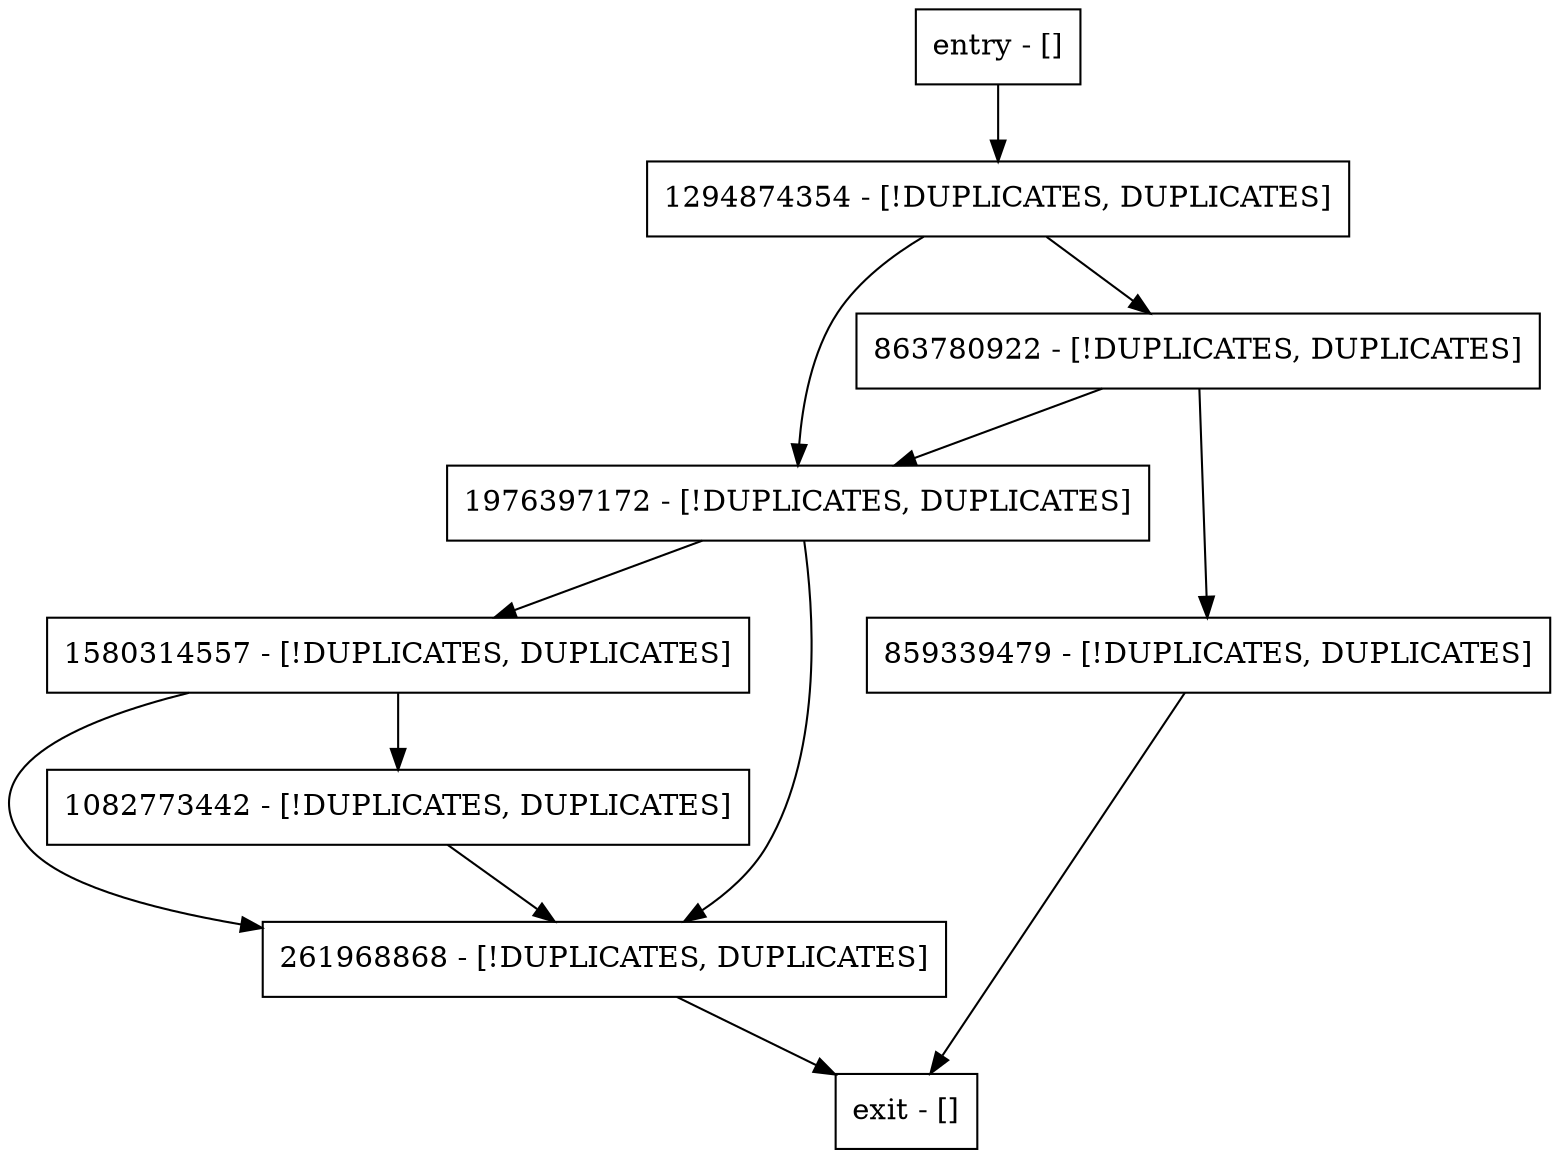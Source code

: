 digraph <init> {
node [shape=record];
entry [label="entry - []"];
exit [label="exit - []"];
1976397172 [label="1976397172 - [!DUPLICATES, DUPLICATES]"];
859339479 [label="859339479 - [!DUPLICATES, DUPLICATES]"];
863780922 [label="863780922 - [!DUPLICATES, DUPLICATES]"];
1580314557 [label="1580314557 - [!DUPLICATES, DUPLICATES]"];
261968868 [label="261968868 - [!DUPLICATES, DUPLICATES]"];
1294874354 [label="1294874354 - [!DUPLICATES, DUPLICATES]"];
1082773442 [label="1082773442 - [!DUPLICATES, DUPLICATES]"];
entry;
exit;
entry -> 1294874354;
1976397172 -> 1580314557;
1976397172 -> 261968868;
859339479 -> exit;
863780922 -> 1976397172;
863780922 -> 859339479;
1580314557 -> 261968868;
1580314557 -> 1082773442;
261968868 -> exit;
1294874354 -> 1976397172;
1294874354 -> 863780922;
1082773442 -> 261968868;
}
